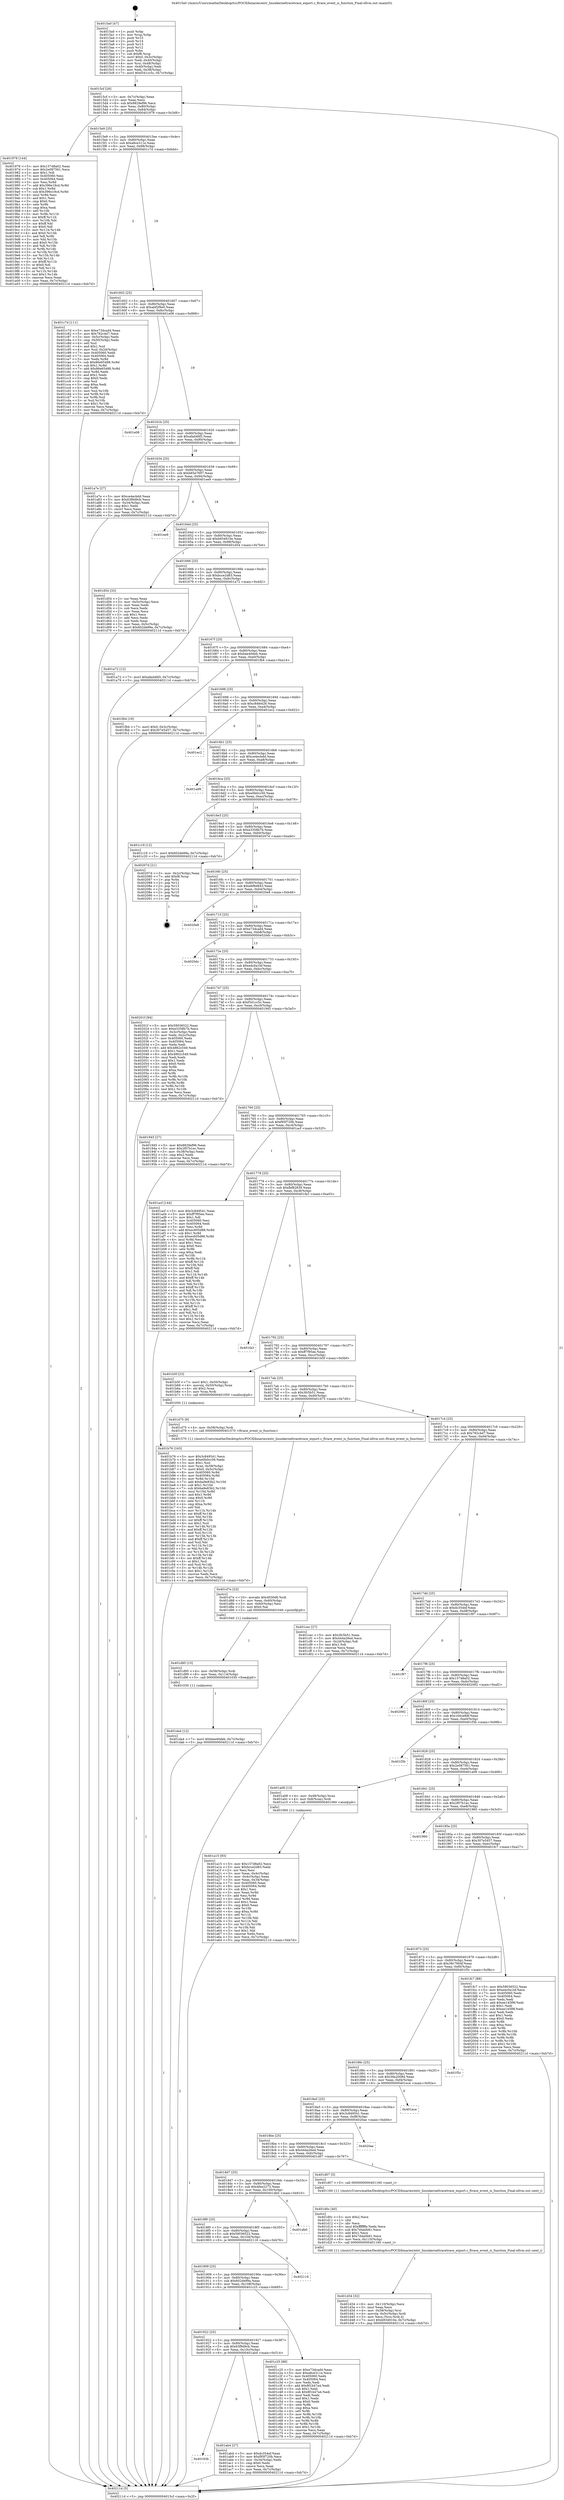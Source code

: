 digraph "0x4015a0" {
  label = "0x4015a0 (/mnt/c/Users/mathe/Desktop/tcc/POCII/binaries/extr_linuxkerneltracetrace_export.c_ftrace_event_is_function_Final-ollvm.out::main(0))"
  labelloc = "t"
  node[shape=record]

  Entry [label="",width=0.3,height=0.3,shape=circle,fillcolor=black,style=filled]
  "0x4015cf" [label="{
     0x4015cf [26]\l
     | [instrs]\l
     &nbsp;&nbsp;0x4015cf \<+3\>: mov -0x7c(%rbp),%eax\l
     &nbsp;&nbsp;0x4015d2 \<+2\>: mov %eax,%ecx\l
     &nbsp;&nbsp;0x4015d4 \<+6\>: sub $0x8829ef96,%ecx\l
     &nbsp;&nbsp;0x4015da \<+3\>: mov %eax,-0x80(%rbp)\l
     &nbsp;&nbsp;0x4015dd \<+6\>: mov %ecx,-0x84(%rbp)\l
     &nbsp;&nbsp;0x4015e3 \<+6\>: je 0000000000401978 \<main+0x3d8\>\l
  }"]
  "0x401978" [label="{
     0x401978 [144]\l
     | [instrs]\l
     &nbsp;&nbsp;0x401978 \<+5\>: mov $0x157d8a02,%eax\l
     &nbsp;&nbsp;0x40197d \<+5\>: mov $0x2e087561,%ecx\l
     &nbsp;&nbsp;0x401982 \<+2\>: mov $0x1,%dl\l
     &nbsp;&nbsp;0x401984 \<+7\>: mov 0x405060,%esi\l
     &nbsp;&nbsp;0x40198b \<+7\>: mov 0x405064,%edi\l
     &nbsp;&nbsp;0x401992 \<+3\>: mov %esi,%r8d\l
     &nbsp;&nbsp;0x401995 \<+7\>: add $0x396e19cd,%r8d\l
     &nbsp;&nbsp;0x40199c \<+4\>: sub $0x1,%r8d\l
     &nbsp;&nbsp;0x4019a0 \<+7\>: sub $0x396e19cd,%r8d\l
     &nbsp;&nbsp;0x4019a7 \<+4\>: imul %r8d,%esi\l
     &nbsp;&nbsp;0x4019ab \<+3\>: and $0x1,%esi\l
     &nbsp;&nbsp;0x4019ae \<+3\>: cmp $0x0,%esi\l
     &nbsp;&nbsp;0x4019b1 \<+4\>: sete %r9b\l
     &nbsp;&nbsp;0x4019b5 \<+3\>: cmp $0xa,%edi\l
     &nbsp;&nbsp;0x4019b8 \<+4\>: setl %r10b\l
     &nbsp;&nbsp;0x4019bc \<+3\>: mov %r9b,%r11b\l
     &nbsp;&nbsp;0x4019bf \<+4\>: xor $0xff,%r11b\l
     &nbsp;&nbsp;0x4019c3 \<+3\>: mov %r10b,%bl\l
     &nbsp;&nbsp;0x4019c6 \<+3\>: xor $0xff,%bl\l
     &nbsp;&nbsp;0x4019c9 \<+3\>: xor $0x0,%dl\l
     &nbsp;&nbsp;0x4019cc \<+3\>: mov %r11b,%r14b\l
     &nbsp;&nbsp;0x4019cf \<+4\>: and $0x0,%r14b\l
     &nbsp;&nbsp;0x4019d3 \<+3\>: and %dl,%r9b\l
     &nbsp;&nbsp;0x4019d6 \<+3\>: mov %bl,%r15b\l
     &nbsp;&nbsp;0x4019d9 \<+4\>: and $0x0,%r15b\l
     &nbsp;&nbsp;0x4019dd \<+3\>: and %dl,%r10b\l
     &nbsp;&nbsp;0x4019e0 \<+3\>: or %r9b,%r14b\l
     &nbsp;&nbsp;0x4019e3 \<+3\>: or %r10b,%r15b\l
     &nbsp;&nbsp;0x4019e6 \<+3\>: xor %r15b,%r14b\l
     &nbsp;&nbsp;0x4019e9 \<+3\>: or %bl,%r11b\l
     &nbsp;&nbsp;0x4019ec \<+4\>: xor $0xff,%r11b\l
     &nbsp;&nbsp;0x4019f0 \<+3\>: or $0x0,%dl\l
     &nbsp;&nbsp;0x4019f3 \<+3\>: and %dl,%r11b\l
     &nbsp;&nbsp;0x4019f6 \<+3\>: or %r11b,%r14b\l
     &nbsp;&nbsp;0x4019f9 \<+4\>: test $0x1,%r14b\l
     &nbsp;&nbsp;0x4019fd \<+3\>: cmovne %ecx,%eax\l
     &nbsp;&nbsp;0x401a00 \<+3\>: mov %eax,-0x7c(%rbp)\l
     &nbsp;&nbsp;0x401a03 \<+5\>: jmp 000000000040211d \<main+0xb7d\>\l
  }"]
  "0x4015e9" [label="{
     0x4015e9 [25]\l
     | [instrs]\l
     &nbsp;&nbsp;0x4015e9 \<+5\>: jmp 00000000004015ee \<main+0x4e\>\l
     &nbsp;&nbsp;0x4015ee \<+3\>: mov -0x80(%rbp),%eax\l
     &nbsp;&nbsp;0x4015f1 \<+5\>: sub $0xa8ce311e,%eax\l
     &nbsp;&nbsp;0x4015f6 \<+6\>: mov %eax,-0x88(%rbp)\l
     &nbsp;&nbsp;0x4015fc \<+6\>: je 0000000000401c7d \<main+0x6dd\>\l
  }"]
  Exit [label="",width=0.3,height=0.3,shape=circle,fillcolor=black,style=filled,peripheries=2]
  "0x401c7d" [label="{
     0x401c7d [111]\l
     | [instrs]\l
     &nbsp;&nbsp;0x401c7d \<+5\>: mov $0xe73dcad4,%eax\l
     &nbsp;&nbsp;0x401c82 \<+5\>: mov $0x782c4d7,%ecx\l
     &nbsp;&nbsp;0x401c87 \<+3\>: mov -0x5c(%rbp),%edx\l
     &nbsp;&nbsp;0x401c8a \<+3\>: cmp -0x50(%rbp),%edx\l
     &nbsp;&nbsp;0x401c8d \<+4\>: setl %sil\l
     &nbsp;&nbsp;0x401c91 \<+4\>: and $0x1,%sil\l
     &nbsp;&nbsp;0x401c95 \<+4\>: mov %sil,-0x2d(%rbp)\l
     &nbsp;&nbsp;0x401c99 \<+7\>: mov 0x405060,%edx\l
     &nbsp;&nbsp;0x401ca0 \<+7\>: mov 0x405064,%edi\l
     &nbsp;&nbsp;0x401ca7 \<+3\>: mov %edx,%r8d\l
     &nbsp;&nbsp;0x401caa \<+7\>: sub $0x86e65488,%r8d\l
     &nbsp;&nbsp;0x401cb1 \<+4\>: sub $0x1,%r8d\l
     &nbsp;&nbsp;0x401cb5 \<+7\>: add $0x86e65488,%r8d\l
     &nbsp;&nbsp;0x401cbc \<+4\>: imul %r8d,%edx\l
     &nbsp;&nbsp;0x401cc0 \<+3\>: and $0x1,%edx\l
     &nbsp;&nbsp;0x401cc3 \<+3\>: cmp $0x0,%edx\l
     &nbsp;&nbsp;0x401cc6 \<+4\>: sete %sil\l
     &nbsp;&nbsp;0x401cca \<+3\>: cmp $0xa,%edi\l
     &nbsp;&nbsp;0x401ccd \<+4\>: setl %r9b\l
     &nbsp;&nbsp;0x401cd1 \<+3\>: mov %sil,%r10b\l
     &nbsp;&nbsp;0x401cd4 \<+3\>: and %r9b,%r10b\l
     &nbsp;&nbsp;0x401cd7 \<+3\>: xor %r9b,%sil\l
     &nbsp;&nbsp;0x401cda \<+3\>: or %sil,%r10b\l
     &nbsp;&nbsp;0x401cdd \<+4\>: test $0x1,%r10b\l
     &nbsp;&nbsp;0x401ce1 \<+3\>: cmovne %ecx,%eax\l
     &nbsp;&nbsp;0x401ce4 \<+3\>: mov %eax,-0x7c(%rbp)\l
     &nbsp;&nbsp;0x401ce7 \<+5\>: jmp 000000000040211d \<main+0xb7d\>\l
  }"]
  "0x401602" [label="{
     0x401602 [25]\l
     | [instrs]\l
     &nbsp;&nbsp;0x401602 \<+5\>: jmp 0000000000401607 \<main+0x67\>\l
     &nbsp;&nbsp;0x401607 \<+3\>: mov -0x80(%rbp),%eax\l
     &nbsp;&nbsp;0x40160a \<+5\>: sub $0xabf2f9e0,%eax\l
     &nbsp;&nbsp;0x40160f \<+6\>: mov %eax,-0x8c(%rbp)\l
     &nbsp;&nbsp;0x401615 \<+6\>: je 0000000000401e08 \<main+0x868\>\l
  }"]
  "0x401da4" [label="{
     0x401da4 [12]\l
     | [instrs]\l
     &nbsp;&nbsp;0x401da4 \<+7\>: movl $0xbee40deb,-0x7c(%rbp)\l
     &nbsp;&nbsp;0x401dab \<+5\>: jmp 000000000040211d \<main+0xb7d\>\l
  }"]
  "0x401e08" [label="{
     0x401e08\l
  }", style=dashed]
  "0x40161b" [label="{
     0x40161b [25]\l
     | [instrs]\l
     &nbsp;&nbsp;0x40161b \<+5\>: jmp 0000000000401620 \<main+0x80\>\l
     &nbsp;&nbsp;0x401620 \<+3\>: mov -0x80(%rbp),%eax\l
     &nbsp;&nbsp;0x401623 \<+5\>: sub $0xafad4fd5,%eax\l
     &nbsp;&nbsp;0x401628 \<+6\>: mov %eax,-0x90(%rbp)\l
     &nbsp;&nbsp;0x40162e \<+6\>: je 0000000000401a7e \<main+0x4de\>\l
  }"]
  "0x401d95" [label="{
     0x401d95 [15]\l
     | [instrs]\l
     &nbsp;&nbsp;0x401d95 \<+4\>: mov -0x58(%rbp),%rdi\l
     &nbsp;&nbsp;0x401d99 \<+6\>: mov %eax,-0x114(%rbp)\l
     &nbsp;&nbsp;0x401d9f \<+5\>: call 0000000000401030 \<free@plt\>\l
     | [calls]\l
     &nbsp;&nbsp;0x401030 \{1\} (unknown)\l
  }"]
  "0x401a7e" [label="{
     0x401a7e [27]\l
     | [instrs]\l
     &nbsp;&nbsp;0x401a7e \<+5\>: mov $0xce4ecbdd,%eax\l
     &nbsp;&nbsp;0x401a83 \<+5\>: mov $0x63f9d9cb,%ecx\l
     &nbsp;&nbsp;0x401a88 \<+3\>: mov -0x34(%rbp),%edx\l
     &nbsp;&nbsp;0x401a8b \<+3\>: cmp $0x1,%edx\l
     &nbsp;&nbsp;0x401a8e \<+3\>: cmovl %ecx,%eax\l
     &nbsp;&nbsp;0x401a91 \<+3\>: mov %eax,-0x7c(%rbp)\l
     &nbsp;&nbsp;0x401a94 \<+5\>: jmp 000000000040211d \<main+0xb7d\>\l
  }"]
  "0x401634" [label="{
     0x401634 [25]\l
     | [instrs]\l
     &nbsp;&nbsp;0x401634 \<+5\>: jmp 0000000000401639 \<main+0x99\>\l
     &nbsp;&nbsp;0x401639 \<+3\>: mov -0x80(%rbp),%eax\l
     &nbsp;&nbsp;0x40163c \<+5\>: sub $0xb65e7697,%eax\l
     &nbsp;&nbsp;0x401641 \<+6\>: mov %eax,-0x94(%rbp)\l
     &nbsp;&nbsp;0x401647 \<+6\>: je 0000000000401ee9 \<main+0x949\>\l
  }"]
  "0x401d7e" [label="{
     0x401d7e [23]\l
     | [instrs]\l
     &nbsp;&nbsp;0x401d7e \<+10\>: movabs $0x4030d6,%rdi\l
     &nbsp;&nbsp;0x401d88 \<+3\>: mov %eax,-0x60(%rbp)\l
     &nbsp;&nbsp;0x401d8b \<+3\>: mov -0x60(%rbp),%esi\l
     &nbsp;&nbsp;0x401d8e \<+2\>: mov $0x0,%al\l
     &nbsp;&nbsp;0x401d90 \<+5\>: call 0000000000401040 \<printf@plt\>\l
     | [calls]\l
     &nbsp;&nbsp;0x401040 \{1\} (unknown)\l
  }"]
  "0x401ee9" [label="{
     0x401ee9\l
  }", style=dashed]
  "0x40164d" [label="{
     0x40164d [25]\l
     | [instrs]\l
     &nbsp;&nbsp;0x40164d \<+5\>: jmp 0000000000401652 \<main+0xb2\>\l
     &nbsp;&nbsp;0x401652 \<+3\>: mov -0x80(%rbp),%eax\l
     &nbsp;&nbsp;0x401655 \<+5\>: sub $0xb934910e,%eax\l
     &nbsp;&nbsp;0x40165a \<+6\>: mov %eax,-0x98(%rbp)\l
     &nbsp;&nbsp;0x401660 \<+6\>: je 0000000000401d54 \<main+0x7b4\>\l
  }"]
  "0x401d34" [label="{
     0x401d34 [32]\l
     | [instrs]\l
     &nbsp;&nbsp;0x401d34 \<+6\>: mov -0x110(%rbp),%ecx\l
     &nbsp;&nbsp;0x401d3a \<+3\>: imul %eax,%ecx\l
     &nbsp;&nbsp;0x401d3d \<+4\>: mov -0x58(%rbp),%rsi\l
     &nbsp;&nbsp;0x401d41 \<+4\>: movslq -0x5c(%rbp),%rdi\l
     &nbsp;&nbsp;0x401d45 \<+3\>: mov %ecx,(%rsi,%rdi,4)\l
     &nbsp;&nbsp;0x401d48 \<+7\>: movl $0xb934910e,-0x7c(%rbp)\l
     &nbsp;&nbsp;0x401d4f \<+5\>: jmp 000000000040211d \<main+0xb7d\>\l
  }"]
  "0x401d54" [label="{
     0x401d54 [33]\l
     | [instrs]\l
     &nbsp;&nbsp;0x401d54 \<+2\>: xor %eax,%eax\l
     &nbsp;&nbsp;0x401d56 \<+3\>: mov -0x5c(%rbp),%ecx\l
     &nbsp;&nbsp;0x401d59 \<+2\>: mov %eax,%edx\l
     &nbsp;&nbsp;0x401d5b \<+2\>: sub %ecx,%edx\l
     &nbsp;&nbsp;0x401d5d \<+2\>: mov %eax,%ecx\l
     &nbsp;&nbsp;0x401d5f \<+3\>: sub $0x1,%ecx\l
     &nbsp;&nbsp;0x401d62 \<+2\>: add %ecx,%edx\l
     &nbsp;&nbsp;0x401d64 \<+2\>: sub %edx,%eax\l
     &nbsp;&nbsp;0x401d66 \<+3\>: mov %eax,-0x5c(%rbp)\l
     &nbsp;&nbsp;0x401d69 \<+7\>: movl $0x602de99a,-0x7c(%rbp)\l
     &nbsp;&nbsp;0x401d70 \<+5\>: jmp 000000000040211d \<main+0xb7d\>\l
  }"]
  "0x401666" [label="{
     0x401666 [25]\l
     | [instrs]\l
     &nbsp;&nbsp;0x401666 \<+5\>: jmp 000000000040166b \<main+0xcb\>\l
     &nbsp;&nbsp;0x40166b \<+3\>: mov -0x80(%rbp),%eax\l
     &nbsp;&nbsp;0x40166e \<+5\>: sub $0xbcce2d83,%eax\l
     &nbsp;&nbsp;0x401673 \<+6\>: mov %eax,-0x9c(%rbp)\l
     &nbsp;&nbsp;0x401679 \<+6\>: je 0000000000401a72 \<main+0x4d2\>\l
  }"]
  "0x401d0c" [label="{
     0x401d0c [40]\l
     | [instrs]\l
     &nbsp;&nbsp;0x401d0c \<+5\>: mov $0x2,%ecx\l
     &nbsp;&nbsp;0x401d11 \<+1\>: cltd\l
     &nbsp;&nbsp;0x401d12 \<+2\>: idiv %ecx\l
     &nbsp;&nbsp;0x401d14 \<+6\>: imul $0xfffffffe,%edx,%ecx\l
     &nbsp;&nbsp;0x401d1a \<+6\>: sub $0x7d4a0b81,%ecx\l
     &nbsp;&nbsp;0x401d20 \<+3\>: add $0x1,%ecx\l
     &nbsp;&nbsp;0x401d23 \<+6\>: add $0x7d4a0b81,%ecx\l
     &nbsp;&nbsp;0x401d29 \<+6\>: mov %ecx,-0x110(%rbp)\l
     &nbsp;&nbsp;0x401d2f \<+5\>: call 0000000000401160 \<next_i\>\l
     | [calls]\l
     &nbsp;&nbsp;0x401160 \{1\} (/mnt/c/Users/mathe/Desktop/tcc/POCII/binaries/extr_linuxkerneltracetrace_export.c_ftrace_event_is_function_Final-ollvm.out::next_i)\l
  }"]
  "0x401a72" [label="{
     0x401a72 [12]\l
     | [instrs]\l
     &nbsp;&nbsp;0x401a72 \<+7\>: movl $0xafad4fd5,-0x7c(%rbp)\l
     &nbsp;&nbsp;0x401a79 \<+5\>: jmp 000000000040211d \<main+0xb7d\>\l
  }"]
  "0x40167f" [label="{
     0x40167f [25]\l
     | [instrs]\l
     &nbsp;&nbsp;0x40167f \<+5\>: jmp 0000000000401684 \<main+0xe4\>\l
     &nbsp;&nbsp;0x401684 \<+3\>: mov -0x80(%rbp),%eax\l
     &nbsp;&nbsp;0x401687 \<+5\>: sub $0xbee40deb,%eax\l
     &nbsp;&nbsp;0x40168c \<+6\>: mov %eax,-0xa0(%rbp)\l
     &nbsp;&nbsp;0x401692 \<+6\>: je 0000000000401fb4 \<main+0xa14\>\l
  }"]
  "0x401b76" [label="{
     0x401b76 [163]\l
     | [instrs]\l
     &nbsp;&nbsp;0x401b76 \<+5\>: mov $0x3c849541,%ecx\l
     &nbsp;&nbsp;0x401b7b \<+5\>: mov $0xe0b0cc56,%edx\l
     &nbsp;&nbsp;0x401b80 \<+3\>: mov $0x1,%sil\l
     &nbsp;&nbsp;0x401b83 \<+4\>: mov %rax,-0x58(%rbp)\l
     &nbsp;&nbsp;0x401b87 \<+7\>: movl $0x0,-0x5c(%rbp)\l
     &nbsp;&nbsp;0x401b8e \<+8\>: mov 0x405060,%r8d\l
     &nbsp;&nbsp;0x401b96 \<+8\>: mov 0x405064,%r9d\l
     &nbsp;&nbsp;0x401b9e \<+3\>: mov %r8d,%r10d\l
     &nbsp;&nbsp;0x401ba1 \<+7\>: add $0xba9e83b2,%r10d\l
     &nbsp;&nbsp;0x401ba8 \<+4\>: sub $0x1,%r10d\l
     &nbsp;&nbsp;0x401bac \<+7\>: sub $0xba9e83b2,%r10d\l
     &nbsp;&nbsp;0x401bb3 \<+4\>: imul %r10d,%r8d\l
     &nbsp;&nbsp;0x401bb7 \<+4\>: and $0x1,%r8d\l
     &nbsp;&nbsp;0x401bbb \<+4\>: cmp $0x0,%r8d\l
     &nbsp;&nbsp;0x401bbf \<+4\>: sete %r11b\l
     &nbsp;&nbsp;0x401bc3 \<+4\>: cmp $0xa,%r9d\l
     &nbsp;&nbsp;0x401bc7 \<+3\>: setl %bl\l
     &nbsp;&nbsp;0x401bca \<+3\>: mov %r11b,%r14b\l
     &nbsp;&nbsp;0x401bcd \<+4\>: xor $0xff,%r14b\l
     &nbsp;&nbsp;0x401bd1 \<+3\>: mov %bl,%r15b\l
     &nbsp;&nbsp;0x401bd4 \<+4\>: xor $0xff,%r15b\l
     &nbsp;&nbsp;0x401bd8 \<+4\>: xor $0x1,%sil\l
     &nbsp;&nbsp;0x401bdc \<+3\>: mov %r14b,%r12b\l
     &nbsp;&nbsp;0x401bdf \<+4\>: and $0xff,%r12b\l
     &nbsp;&nbsp;0x401be3 \<+3\>: and %sil,%r11b\l
     &nbsp;&nbsp;0x401be6 \<+3\>: mov %r15b,%r13b\l
     &nbsp;&nbsp;0x401be9 \<+4\>: and $0xff,%r13b\l
     &nbsp;&nbsp;0x401bed \<+3\>: and %sil,%bl\l
     &nbsp;&nbsp;0x401bf0 \<+3\>: or %r11b,%r12b\l
     &nbsp;&nbsp;0x401bf3 \<+3\>: or %bl,%r13b\l
     &nbsp;&nbsp;0x401bf6 \<+3\>: xor %r13b,%r12b\l
     &nbsp;&nbsp;0x401bf9 \<+3\>: or %r15b,%r14b\l
     &nbsp;&nbsp;0x401bfc \<+4\>: xor $0xff,%r14b\l
     &nbsp;&nbsp;0x401c00 \<+4\>: or $0x1,%sil\l
     &nbsp;&nbsp;0x401c04 \<+3\>: and %sil,%r14b\l
     &nbsp;&nbsp;0x401c07 \<+3\>: or %r14b,%r12b\l
     &nbsp;&nbsp;0x401c0a \<+4\>: test $0x1,%r12b\l
     &nbsp;&nbsp;0x401c0e \<+3\>: cmovne %edx,%ecx\l
     &nbsp;&nbsp;0x401c11 \<+3\>: mov %ecx,-0x7c(%rbp)\l
     &nbsp;&nbsp;0x401c14 \<+5\>: jmp 000000000040211d \<main+0xb7d\>\l
  }"]
  "0x401fb4" [label="{
     0x401fb4 [19]\l
     | [instrs]\l
     &nbsp;&nbsp;0x401fb4 \<+7\>: movl $0x0,-0x3c(%rbp)\l
     &nbsp;&nbsp;0x401fbb \<+7\>: movl $0x307e5457,-0x7c(%rbp)\l
     &nbsp;&nbsp;0x401fc2 \<+5\>: jmp 000000000040211d \<main+0xb7d\>\l
  }"]
  "0x401698" [label="{
     0x401698 [25]\l
     | [instrs]\l
     &nbsp;&nbsp;0x401698 \<+5\>: jmp 000000000040169d \<main+0xfd\>\l
     &nbsp;&nbsp;0x40169d \<+3\>: mov -0x80(%rbp),%eax\l
     &nbsp;&nbsp;0x4016a0 \<+5\>: sub $0xc84fe426,%eax\l
     &nbsp;&nbsp;0x4016a5 \<+6\>: mov %eax,-0xa4(%rbp)\l
     &nbsp;&nbsp;0x4016ab \<+6\>: je 0000000000401ec2 \<main+0x922\>\l
  }"]
  "0x40193b" [label="{
     0x40193b\l
  }", style=dashed]
  "0x401ec2" [label="{
     0x401ec2\l
  }", style=dashed]
  "0x4016b1" [label="{
     0x4016b1 [25]\l
     | [instrs]\l
     &nbsp;&nbsp;0x4016b1 \<+5\>: jmp 00000000004016b6 \<main+0x116\>\l
     &nbsp;&nbsp;0x4016b6 \<+3\>: mov -0x80(%rbp),%eax\l
     &nbsp;&nbsp;0x4016b9 \<+5\>: sub $0xce4ecbdd,%eax\l
     &nbsp;&nbsp;0x4016be \<+6\>: mov %eax,-0xa8(%rbp)\l
     &nbsp;&nbsp;0x4016c4 \<+6\>: je 0000000000401a99 \<main+0x4f9\>\l
  }"]
  "0x401ab4" [label="{
     0x401ab4 [27]\l
     | [instrs]\l
     &nbsp;&nbsp;0x401ab4 \<+5\>: mov $0xdc354ef,%eax\l
     &nbsp;&nbsp;0x401ab9 \<+5\>: mov $0xf95f720b,%ecx\l
     &nbsp;&nbsp;0x401abe \<+3\>: mov -0x34(%rbp),%edx\l
     &nbsp;&nbsp;0x401ac1 \<+3\>: cmp $0x0,%edx\l
     &nbsp;&nbsp;0x401ac4 \<+3\>: cmove %ecx,%eax\l
     &nbsp;&nbsp;0x401ac7 \<+3\>: mov %eax,-0x7c(%rbp)\l
     &nbsp;&nbsp;0x401aca \<+5\>: jmp 000000000040211d \<main+0xb7d\>\l
  }"]
  "0x401a99" [label="{
     0x401a99\l
  }", style=dashed]
  "0x4016ca" [label="{
     0x4016ca [25]\l
     | [instrs]\l
     &nbsp;&nbsp;0x4016ca \<+5\>: jmp 00000000004016cf \<main+0x12f\>\l
     &nbsp;&nbsp;0x4016cf \<+3\>: mov -0x80(%rbp),%eax\l
     &nbsp;&nbsp;0x4016d2 \<+5\>: sub $0xe0b0cc56,%eax\l
     &nbsp;&nbsp;0x4016d7 \<+6\>: mov %eax,-0xac(%rbp)\l
     &nbsp;&nbsp;0x4016dd \<+6\>: je 0000000000401c19 \<main+0x679\>\l
  }"]
  "0x401922" [label="{
     0x401922 [25]\l
     | [instrs]\l
     &nbsp;&nbsp;0x401922 \<+5\>: jmp 0000000000401927 \<main+0x387\>\l
     &nbsp;&nbsp;0x401927 \<+3\>: mov -0x80(%rbp),%eax\l
     &nbsp;&nbsp;0x40192a \<+5\>: sub $0x63f9d9cb,%eax\l
     &nbsp;&nbsp;0x40192f \<+6\>: mov %eax,-0x10c(%rbp)\l
     &nbsp;&nbsp;0x401935 \<+6\>: je 0000000000401ab4 \<main+0x514\>\l
  }"]
  "0x401c19" [label="{
     0x401c19 [12]\l
     | [instrs]\l
     &nbsp;&nbsp;0x401c19 \<+7\>: movl $0x602de99a,-0x7c(%rbp)\l
     &nbsp;&nbsp;0x401c20 \<+5\>: jmp 000000000040211d \<main+0xb7d\>\l
  }"]
  "0x4016e3" [label="{
     0x4016e3 [25]\l
     | [instrs]\l
     &nbsp;&nbsp;0x4016e3 \<+5\>: jmp 00000000004016e8 \<main+0x148\>\l
     &nbsp;&nbsp;0x4016e8 \<+3\>: mov -0x80(%rbp),%eax\l
     &nbsp;&nbsp;0x4016eb \<+5\>: sub $0xe3358b7b,%eax\l
     &nbsp;&nbsp;0x4016f0 \<+6\>: mov %eax,-0xb0(%rbp)\l
     &nbsp;&nbsp;0x4016f6 \<+6\>: je 000000000040207d \<main+0xadd\>\l
  }"]
  "0x401c25" [label="{
     0x401c25 [88]\l
     | [instrs]\l
     &nbsp;&nbsp;0x401c25 \<+5\>: mov $0xe73dcad4,%eax\l
     &nbsp;&nbsp;0x401c2a \<+5\>: mov $0xa8ce311e,%ecx\l
     &nbsp;&nbsp;0x401c2f \<+7\>: mov 0x405060,%edx\l
     &nbsp;&nbsp;0x401c36 \<+7\>: mov 0x405064,%esi\l
     &nbsp;&nbsp;0x401c3d \<+2\>: mov %edx,%edi\l
     &nbsp;&nbsp;0x401c3f \<+6\>: add $0x8f1b47a4,%edi\l
     &nbsp;&nbsp;0x401c45 \<+3\>: sub $0x1,%edi\l
     &nbsp;&nbsp;0x401c48 \<+6\>: sub $0x8f1b47a4,%edi\l
     &nbsp;&nbsp;0x401c4e \<+3\>: imul %edi,%edx\l
     &nbsp;&nbsp;0x401c51 \<+3\>: and $0x1,%edx\l
     &nbsp;&nbsp;0x401c54 \<+3\>: cmp $0x0,%edx\l
     &nbsp;&nbsp;0x401c57 \<+4\>: sete %r8b\l
     &nbsp;&nbsp;0x401c5b \<+3\>: cmp $0xa,%esi\l
     &nbsp;&nbsp;0x401c5e \<+4\>: setl %r9b\l
     &nbsp;&nbsp;0x401c62 \<+3\>: mov %r8b,%r10b\l
     &nbsp;&nbsp;0x401c65 \<+3\>: and %r9b,%r10b\l
     &nbsp;&nbsp;0x401c68 \<+3\>: xor %r9b,%r8b\l
     &nbsp;&nbsp;0x401c6b \<+3\>: or %r8b,%r10b\l
     &nbsp;&nbsp;0x401c6e \<+4\>: test $0x1,%r10b\l
     &nbsp;&nbsp;0x401c72 \<+3\>: cmovne %ecx,%eax\l
     &nbsp;&nbsp;0x401c75 \<+3\>: mov %eax,-0x7c(%rbp)\l
     &nbsp;&nbsp;0x401c78 \<+5\>: jmp 000000000040211d \<main+0xb7d\>\l
  }"]
  "0x40207d" [label="{
     0x40207d [21]\l
     | [instrs]\l
     &nbsp;&nbsp;0x40207d \<+3\>: mov -0x2c(%rbp),%eax\l
     &nbsp;&nbsp;0x402080 \<+7\>: add $0xf8,%rsp\l
     &nbsp;&nbsp;0x402087 \<+1\>: pop %rbx\l
     &nbsp;&nbsp;0x402088 \<+2\>: pop %r12\l
     &nbsp;&nbsp;0x40208a \<+2\>: pop %r13\l
     &nbsp;&nbsp;0x40208c \<+2\>: pop %r14\l
     &nbsp;&nbsp;0x40208e \<+2\>: pop %r15\l
     &nbsp;&nbsp;0x402090 \<+1\>: pop %rbp\l
     &nbsp;&nbsp;0x402091 \<+1\>: ret\l
  }"]
  "0x4016fc" [label="{
     0x4016fc [25]\l
     | [instrs]\l
     &nbsp;&nbsp;0x4016fc \<+5\>: jmp 0000000000401701 \<main+0x161\>\l
     &nbsp;&nbsp;0x401701 \<+3\>: mov -0x80(%rbp),%eax\l
     &nbsp;&nbsp;0x401704 \<+5\>: sub $0xe6f6d843,%eax\l
     &nbsp;&nbsp;0x401709 \<+6\>: mov %eax,-0xb4(%rbp)\l
     &nbsp;&nbsp;0x40170f \<+6\>: je 00000000004020e8 \<main+0xb48\>\l
  }"]
  "0x401909" [label="{
     0x401909 [25]\l
     | [instrs]\l
     &nbsp;&nbsp;0x401909 \<+5\>: jmp 000000000040190e \<main+0x36e\>\l
     &nbsp;&nbsp;0x40190e \<+3\>: mov -0x80(%rbp),%eax\l
     &nbsp;&nbsp;0x401911 \<+5\>: sub $0x602de99a,%eax\l
     &nbsp;&nbsp;0x401916 \<+6\>: mov %eax,-0x108(%rbp)\l
     &nbsp;&nbsp;0x40191c \<+6\>: je 0000000000401c25 \<main+0x685\>\l
  }"]
  "0x4020e8" [label="{
     0x4020e8\l
  }", style=dashed]
  "0x401715" [label="{
     0x401715 [25]\l
     | [instrs]\l
     &nbsp;&nbsp;0x401715 \<+5\>: jmp 000000000040171a \<main+0x17a\>\l
     &nbsp;&nbsp;0x40171a \<+3\>: mov -0x80(%rbp),%eax\l
     &nbsp;&nbsp;0x40171d \<+5\>: sub $0xe73dcad4,%eax\l
     &nbsp;&nbsp;0x401722 \<+6\>: mov %eax,-0xb8(%rbp)\l
     &nbsp;&nbsp;0x401728 \<+6\>: je 00000000004020dc \<main+0xb3c\>\l
  }"]
  "0x402116" [label="{
     0x402116\l
  }", style=dashed]
  "0x4020dc" [label="{
     0x4020dc\l
  }", style=dashed]
  "0x40172e" [label="{
     0x40172e [25]\l
     | [instrs]\l
     &nbsp;&nbsp;0x40172e \<+5\>: jmp 0000000000401733 \<main+0x193\>\l
     &nbsp;&nbsp;0x401733 \<+3\>: mov -0x80(%rbp),%eax\l
     &nbsp;&nbsp;0x401736 \<+5\>: sub $0xedc0a1bf,%eax\l
     &nbsp;&nbsp;0x40173b \<+6\>: mov %eax,-0xbc(%rbp)\l
     &nbsp;&nbsp;0x401741 \<+6\>: je 000000000040201f \<main+0xa7f\>\l
  }"]
  "0x4018f0" [label="{
     0x4018f0 [25]\l
     | [instrs]\l
     &nbsp;&nbsp;0x4018f0 \<+5\>: jmp 00000000004018f5 \<main+0x355\>\l
     &nbsp;&nbsp;0x4018f5 \<+3\>: mov -0x80(%rbp),%eax\l
     &nbsp;&nbsp;0x4018f8 \<+5\>: sub $0x59036522,%eax\l
     &nbsp;&nbsp;0x4018fd \<+6\>: mov %eax,-0x104(%rbp)\l
     &nbsp;&nbsp;0x401903 \<+6\>: je 0000000000402116 \<main+0xb76\>\l
  }"]
  "0x40201f" [label="{
     0x40201f [94]\l
     | [instrs]\l
     &nbsp;&nbsp;0x40201f \<+5\>: mov $0x59036522,%eax\l
     &nbsp;&nbsp;0x402024 \<+5\>: mov $0xe3358b7b,%ecx\l
     &nbsp;&nbsp;0x402029 \<+3\>: mov -0x3c(%rbp),%edx\l
     &nbsp;&nbsp;0x40202c \<+3\>: mov %edx,-0x2c(%rbp)\l
     &nbsp;&nbsp;0x40202f \<+7\>: mov 0x405060,%edx\l
     &nbsp;&nbsp;0x402036 \<+7\>: mov 0x405064,%esi\l
     &nbsp;&nbsp;0x40203d \<+2\>: mov %edx,%edi\l
     &nbsp;&nbsp;0x40203f \<+6\>: add $0x4862c549,%edi\l
     &nbsp;&nbsp;0x402045 \<+3\>: sub $0x1,%edi\l
     &nbsp;&nbsp;0x402048 \<+6\>: sub $0x4862c549,%edi\l
     &nbsp;&nbsp;0x40204e \<+3\>: imul %edi,%edx\l
     &nbsp;&nbsp;0x402051 \<+3\>: and $0x1,%edx\l
     &nbsp;&nbsp;0x402054 \<+3\>: cmp $0x0,%edx\l
     &nbsp;&nbsp;0x402057 \<+4\>: sete %r8b\l
     &nbsp;&nbsp;0x40205b \<+3\>: cmp $0xa,%esi\l
     &nbsp;&nbsp;0x40205e \<+4\>: setl %r9b\l
     &nbsp;&nbsp;0x402062 \<+3\>: mov %r8b,%r10b\l
     &nbsp;&nbsp;0x402065 \<+3\>: and %r9b,%r10b\l
     &nbsp;&nbsp;0x402068 \<+3\>: xor %r9b,%r8b\l
     &nbsp;&nbsp;0x40206b \<+3\>: or %r8b,%r10b\l
     &nbsp;&nbsp;0x40206e \<+4\>: test $0x1,%r10b\l
     &nbsp;&nbsp;0x402072 \<+3\>: cmovne %ecx,%eax\l
     &nbsp;&nbsp;0x402075 \<+3\>: mov %eax,-0x7c(%rbp)\l
     &nbsp;&nbsp;0x402078 \<+5\>: jmp 000000000040211d \<main+0xb7d\>\l
  }"]
  "0x401747" [label="{
     0x401747 [25]\l
     | [instrs]\l
     &nbsp;&nbsp;0x401747 \<+5\>: jmp 000000000040174c \<main+0x1ac\>\l
     &nbsp;&nbsp;0x40174c \<+3\>: mov -0x80(%rbp),%eax\l
     &nbsp;&nbsp;0x40174f \<+5\>: sub $0xf341cc5c,%eax\l
     &nbsp;&nbsp;0x401754 \<+6\>: mov %eax,-0xc0(%rbp)\l
     &nbsp;&nbsp;0x40175a \<+6\>: je 0000000000401945 \<main+0x3a5\>\l
  }"]
  "0x401db0" [label="{
     0x401db0\l
  }", style=dashed]
  "0x401945" [label="{
     0x401945 [27]\l
     | [instrs]\l
     &nbsp;&nbsp;0x401945 \<+5\>: mov $0x8829ef96,%eax\l
     &nbsp;&nbsp;0x40194a \<+5\>: mov $0x2f07b1ec,%ecx\l
     &nbsp;&nbsp;0x40194f \<+3\>: mov -0x38(%rbp),%edx\l
     &nbsp;&nbsp;0x401952 \<+3\>: cmp $0x2,%edx\l
     &nbsp;&nbsp;0x401955 \<+3\>: cmovne %ecx,%eax\l
     &nbsp;&nbsp;0x401958 \<+3\>: mov %eax,-0x7c(%rbp)\l
     &nbsp;&nbsp;0x40195b \<+5\>: jmp 000000000040211d \<main+0xb7d\>\l
  }"]
  "0x401760" [label="{
     0x401760 [25]\l
     | [instrs]\l
     &nbsp;&nbsp;0x401760 \<+5\>: jmp 0000000000401765 \<main+0x1c5\>\l
     &nbsp;&nbsp;0x401765 \<+3\>: mov -0x80(%rbp),%eax\l
     &nbsp;&nbsp;0x401768 \<+5\>: sub $0xf95f720b,%eax\l
     &nbsp;&nbsp;0x40176d \<+6\>: mov %eax,-0xc4(%rbp)\l
     &nbsp;&nbsp;0x401773 \<+6\>: je 0000000000401acf \<main+0x52f\>\l
  }"]
  "0x40211d" [label="{
     0x40211d [5]\l
     | [instrs]\l
     &nbsp;&nbsp;0x40211d \<+5\>: jmp 00000000004015cf \<main+0x2f\>\l
  }"]
  "0x4015a0" [label="{
     0x4015a0 [47]\l
     | [instrs]\l
     &nbsp;&nbsp;0x4015a0 \<+1\>: push %rbp\l
     &nbsp;&nbsp;0x4015a1 \<+3\>: mov %rsp,%rbp\l
     &nbsp;&nbsp;0x4015a4 \<+2\>: push %r15\l
     &nbsp;&nbsp;0x4015a6 \<+2\>: push %r14\l
     &nbsp;&nbsp;0x4015a8 \<+2\>: push %r13\l
     &nbsp;&nbsp;0x4015aa \<+2\>: push %r12\l
     &nbsp;&nbsp;0x4015ac \<+1\>: push %rbx\l
     &nbsp;&nbsp;0x4015ad \<+7\>: sub $0xf8,%rsp\l
     &nbsp;&nbsp;0x4015b4 \<+7\>: movl $0x0,-0x3c(%rbp)\l
     &nbsp;&nbsp;0x4015bb \<+3\>: mov %edi,-0x40(%rbp)\l
     &nbsp;&nbsp;0x4015be \<+4\>: mov %rsi,-0x48(%rbp)\l
     &nbsp;&nbsp;0x4015c2 \<+3\>: mov -0x40(%rbp),%edi\l
     &nbsp;&nbsp;0x4015c5 \<+3\>: mov %edi,-0x38(%rbp)\l
     &nbsp;&nbsp;0x4015c8 \<+7\>: movl $0xf341cc5c,-0x7c(%rbp)\l
  }"]
  "0x4018d7" [label="{
     0x4018d7 [25]\l
     | [instrs]\l
     &nbsp;&nbsp;0x4018d7 \<+5\>: jmp 00000000004018dc \<main+0x33c\>\l
     &nbsp;&nbsp;0x4018dc \<+3\>: mov -0x80(%rbp),%eax\l
     &nbsp;&nbsp;0x4018df \<+5\>: sub $0x4fee2273,%eax\l
     &nbsp;&nbsp;0x4018e4 \<+6\>: mov %eax,-0x100(%rbp)\l
     &nbsp;&nbsp;0x4018ea \<+6\>: je 0000000000401db0 \<main+0x810\>\l
  }"]
  "0x401acf" [label="{
     0x401acf [144]\l
     | [instrs]\l
     &nbsp;&nbsp;0x401acf \<+5\>: mov $0x3c849541,%eax\l
     &nbsp;&nbsp;0x401ad4 \<+5\>: mov $0xff7f95ee,%ecx\l
     &nbsp;&nbsp;0x401ad9 \<+2\>: mov $0x1,%dl\l
     &nbsp;&nbsp;0x401adb \<+7\>: mov 0x405060,%esi\l
     &nbsp;&nbsp;0x401ae2 \<+7\>: mov 0x405064,%edi\l
     &nbsp;&nbsp;0x401ae9 \<+3\>: mov %esi,%r8d\l
     &nbsp;&nbsp;0x401aec \<+7\>: add $0xec605d88,%r8d\l
     &nbsp;&nbsp;0x401af3 \<+4\>: sub $0x1,%r8d\l
     &nbsp;&nbsp;0x401af7 \<+7\>: sub $0xec605d88,%r8d\l
     &nbsp;&nbsp;0x401afe \<+4\>: imul %r8d,%esi\l
     &nbsp;&nbsp;0x401b02 \<+3\>: and $0x1,%esi\l
     &nbsp;&nbsp;0x401b05 \<+3\>: cmp $0x0,%esi\l
     &nbsp;&nbsp;0x401b08 \<+4\>: sete %r9b\l
     &nbsp;&nbsp;0x401b0c \<+3\>: cmp $0xa,%edi\l
     &nbsp;&nbsp;0x401b0f \<+4\>: setl %r10b\l
     &nbsp;&nbsp;0x401b13 \<+3\>: mov %r9b,%r11b\l
     &nbsp;&nbsp;0x401b16 \<+4\>: xor $0xff,%r11b\l
     &nbsp;&nbsp;0x401b1a \<+3\>: mov %r10b,%bl\l
     &nbsp;&nbsp;0x401b1d \<+3\>: xor $0xff,%bl\l
     &nbsp;&nbsp;0x401b20 \<+3\>: xor $0x1,%dl\l
     &nbsp;&nbsp;0x401b23 \<+3\>: mov %r11b,%r14b\l
     &nbsp;&nbsp;0x401b26 \<+4\>: and $0xff,%r14b\l
     &nbsp;&nbsp;0x401b2a \<+3\>: and %dl,%r9b\l
     &nbsp;&nbsp;0x401b2d \<+3\>: mov %bl,%r15b\l
     &nbsp;&nbsp;0x401b30 \<+4\>: and $0xff,%r15b\l
     &nbsp;&nbsp;0x401b34 \<+3\>: and %dl,%r10b\l
     &nbsp;&nbsp;0x401b37 \<+3\>: or %r9b,%r14b\l
     &nbsp;&nbsp;0x401b3a \<+3\>: or %r10b,%r15b\l
     &nbsp;&nbsp;0x401b3d \<+3\>: xor %r15b,%r14b\l
     &nbsp;&nbsp;0x401b40 \<+3\>: or %bl,%r11b\l
     &nbsp;&nbsp;0x401b43 \<+4\>: xor $0xff,%r11b\l
     &nbsp;&nbsp;0x401b47 \<+3\>: or $0x1,%dl\l
     &nbsp;&nbsp;0x401b4a \<+3\>: and %dl,%r11b\l
     &nbsp;&nbsp;0x401b4d \<+3\>: or %r11b,%r14b\l
     &nbsp;&nbsp;0x401b50 \<+4\>: test $0x1,%r14b\l
     &nbsp;&nbsp;0x401b54 \<+3\>: cmovne %ecx,%eax\l
     &nbsp;&nbsp;0x401b57 \<+3\>: mov %eax,-0x7c(%rbp)\l
     &nbsp;&nbsp;0x401b5a \<+5\>: jmp 000000000040211d \<main+0xb7d\>\l
  }"]
  "0x401779" [label="{
     0x401779 [25]\l
     | [instrs]\l
     &nbsp;&nbsp;0x401779 \<+5\>: jmp 000000000040177e \<main+0x1de\>\l
     &nbsp;&nbsp;0x40177e \<+3\>: mov -0x80(%rbp),%eax\l
     &nbsp;&nbsp;0x401781 \<+5\>: sub $0xfbf82839,%eax\l
     &nbsp;&nbsp;0x401786 \<+6\>: mov %eax,-0xc8(%rbp)\l
     &nbsp;&nbsp;0x40178c \<+6\>: je 0000000000401fa3 \<main+0xa03\>\l
  }"]
  "0x401d07" [label="{
     0x401d07 [5]\l
     | [instrs]\l
     &nbsp;&nbsp;0x401d07 \<+5\>: call 0000000000401160 \<next_i\>\l
     | [calls]\l
     &nbsp;&nbsp;0x401160 \{1\} (/mnt/c/Users/mathe/Desktop/tcc/POCII/binaries/extr_linuxkerneltracetrace_export.c_ftrace_event_is_function_Final-ollvm.out::next_i)\l
  }"]
  "0x401fa3" [label="{
     0x401fa3\l
  }", style=dashed]
  "0x401792" [label="{
     0x401792 [25]\l
     | [instrs]\l
     &nbsp;&nbsp;0x401792 \<+5\>: jmp 0000000000401797 \<main+0x1f7\>\l
     &nbsp;&nbsp;0x401797 \<+3\>: mov -0x80(%rbp),%eax\l
     &nbsp;&nbsp;0x40179a \<+5\>: sub $0xff7f95ee,%eax\l
     &nbsp;&nbsp;0x40179f \<+6\>: mov %eax,-0xcc(%rbp)\l
     &nbsp;&nbsp;0x4017a5 \<+6\>: je 0000000000401b5f \<main+0x5bf\>\l
  }"]
  "0x4018be" [label="{
     0x4018be [25]\l
     | [instrs]\l
     &nbsp;&nbsp;0x4018be \<+5\>: jmp 00000000004018c3 \<main+0x323\>\l
     &nbsp;&nbsp;0x4018c3 \<+3\>: mov -0x80(%rbp),%eax\l
     &nbsp;&nbsp;0x4018c6 \<+5\>: sub $0x444a26ed,%eax\l
     &nbsp;&nbsp;0x4018cb \<+6\>: mov %eax,-0xfc(%rbp)\l
     &nbsp;&nbsp;0x4018d1 \<+6\>: je 0000000000401d07 \<main+0x767\>\l
  }"]
  "0x401b5f" [label="{
     0x401b5f [23]\l
     | [instrs]\l
     &nbsp;&nbsp;0x401b5f \<+7\>: movl $0x1,-0x50(%rbp)\l
     &nbsp;&nbsp;0x401b66 \<+4\>: movslq -0x50(%rbp),%rax\l
     &nbsp;&nbsp;0x401b6a \<+4\>: shl $0x2,%rax\l
     &nbsp;&nbsp;0x401b6e \<+3\>: mov %rax,%rdi\l
     &nbsp;&nbsp;0x401b71 \<+5\>: call 0000000000401050 \<malloc@plt\>\l
     | [calls]\l
     &nbsp;&nbsp;0x401050 \{1\} (unknown)\l
  }"]
  "0x4017ab" [label="{
     0x4017ab [25]\l
     | [instrs]\l
     &nbsp;&nbsp;0x4017ab \<+5\>: jmp 00000000004017b0 \<main+0x210\>\l
     &nbsp;&nbsp;0x4017b0 \<+3\>: mov -0x80(%rbp),%eax\l
     &nbsp;&nbsp;0x4017b3 \<+5\>: sub $0x3fc5b51,%eax\l
     &nbsp;&nbsp;0x4017b8 \<+6\>: mov %eax,-0xd0(%rbp)\l
     &nbsp;&nbsp;0x4017be \<+6\>: je 0000000000401d75 \<main+0x7d5\>\l
  }"]
  "0x4020ae" [label="{
     0x4020ae\l
  }", style=dashed]
  "0x401d75" [label="{
     0x401d75 [9]\l
     | [instrs]\l
     &nbsp;&nbsp;0x401d75 \<+4\>: mov -0x58(%rbp),%rdi\l
     &nbsp;&nbsp;0x401d79 \<+5\>: call 0000000000401570 \<ftrace_event_is_function\>\l
     | [calls]\l
     &nbsp;&nbsp;0x401570 \{1\} (/mnt/c/Users/mathe/Desktop/tcc/POCII/binaries/extr_linuxkerneltracetrace_export.c_ftrace_event_is_function_Final-ollvm.out::ftrace_event_is_function)\l
  }"]
  "0x4017c4" [label="{
     0x4017c4 [25]\l
     | [instrs]\l
     &nbsp;&nbsp;0x4017c4 \<+5\>: jmp 00000000004017c9 \<main+0x229\>\l
     &nbsp;&nbsp;0x4017c9 \<+3\>: mov -0x80(%rbp),%eax\l
     &nbsp;&nbsp;0x4017cc \<+5\>: sub $0x782c4d7,%eax\l
     &nbsp;&nbsp;0x4017d1 \<+6\>: mov %eax,-0xd4(%rbp)\l
     &nbsp;&nbsp;0x4017d7 \<+6\>: je 0000000000401cec \<main+0x74c\>\l
  }"]
  "0x4018a5" [label="{
     0x4018a5 [25]\l
     | [instrs]\l
     &nbsp;&nbsp;0x4018a5 \<+5\>: jmp 00000000004018aa \<main+0x30a\>\l
     &nbsp;&nbsp;0x4018aa \<+3\>: mov -0x80(%rbp),%eax\l
     &nbsp;&nbsp;0x4018ad \<+5\>: sub $0x3c849541,%eax\l
     &nbsp;&nbsp;0x4018b2 \<+6\>: mov %eax,-0xf8(%rbp)\l
     &nbsp;&nbsp;0x4018b8 \<+6\>: je 00000000004020ae \<main+0xb0e\>\l
  }"]
  "0x401cec" [label="{
     0x401cec [27]\l
     | [instrs]\l
     &nbsp;&nbsp;0x401cec \<+5\>: mov $0x3fc5b51,%eax\l
     &nbsp;&nbsp;0x401cf1 \<+5\>: mov $0x444a26ed,%ecx\l
     &nbsp;&nbsp;0x401cf6 \<+3\>: mov -0x2d(%rbp),%dl\l
     &nbsp;&nbsp;0x401cf9 \<+3\>: test $0x1,%dl\l
     &nbsp;&nbsp;0x401cfc \<+3\>: cmovne %ecx,%eax\l
     &nbsp;&nbsp;0x401cff \<+3\>: mov %eax,-0x7c(%rbp)\l
     &nbsp;&nbsp;0x401d02 \<+5\>: jmp 000000000040211d \<main+0xb7d\>\l
  }"]
  "0x4017dd" [label="{
     0x4017dd [25]\l
     | [instrs]\l
     &nbsp;&nbsp;0x4017dd \<+5\>: jmp 00000000004017e2 \<main+0x242\>\l
     &nbsp;&nbsp;0x4017e2 \<+3\>: mov -0x80(%rbp),%eax\l
     &nbsp;&nbsp;0x4017e5 \<+5\>: sub $0xdc354ef,%eax\l
     &nbsp;&nbsp;0x4017ea \<+6\>: mov %eax,-0xd8(%rbp)\l
     &nbsp;&nbsp;0x4017f0 \<+6\>: je 0000000000401f97 \<main+0x9f7\>\l
  }"]
  "0x401ece" [label="{
     0x401ece\l
  }", style=dashed]
  "0x401f97" [label="{
     0x401f97\l
  }", style=dashed]
  "0x4017f6" [label="{
     0x4017f6 [25]\l
     | [instrs]\l
     &nbsp;&nbsp;0x4017f6 \<+5\>: jmp 00000000004017fb \<main+0x25b\>\l
     &nbsp;&nbsp;0x4017fb \<+3\>: mov -0x80(%rbp),%eax\l
     &nbsp;&nbsp;0x4017fe \<+5\>: sub $0x157d8a02,%eax\l
     &nbsp;&nbsp;0x401803 \<+6\>: mov %eax,-0xdc(%rbp)\l
     &nbsp;&nbsp;0x401809 \<+6\>: je 0000000000402092 \<main+0xaf2\>\l
  }"]
  "0x40188c" [label="{
     0x40188c [25]\l
     | [instrs]\l
     &nbsp;&nbsp;0x40188c \<+5\>: jmp 0000000000401891 \<main+0x2f1\>\l
     &nbsp;&nbsp;0x401891 \<+3\>: mov -0x80(%rbp),%eax\l
     &nbsp;&nbsp;0x401894 \<+5\>: sub $0x39a2008d,%eax\l
     &nbsp;&nbsp;0x401899 \<+6\>: mov %eax,-0xf4(%rbp)\l
     &nbsp;&nbsp;0x40189f \<+6\>: je 0000000000401ece \<main+0x92e\>\l
  }"]
  "0x402092" [label="{
     0x402092\l
  }", style=dashed]
  "0x40180f" [label="{
     0x40180f [25]\l
     | [instrs]\l
     &nbsp;&nbsp;0x40180f \<+5\>: jmp 0000000000401814 \<main+0x274\>\l
     &nbsp;&nbsp;0x401814 \<+3\>: mov -0x80(%rbp),%eax\l
     &nbsp;&nbsp;0x401817 \<+5\>: sub $0x164ce8df,%eax\l
     &nbsp;&nbsp;0x40181c \<+6\>: mov %eax,-0xe0(%rbp)\l
     &nbsp;&nbsp;0x401822 \<+6\>: je 0000000000401f3b \<main+0x99b\>\l
  }"]
  "0x401f5c" [label="{
     0x401f5c\l
  }", style=dashed]
  "0x401f3b" [label="{
     0x401f3b\l
  }", style=dashed]
  "0x401828" [label="{
     0x401828 [25]\l
     | [instrs]\l
     &nbsp;&nbsp;0x401828 \<+5\>: jmp 000000000040182d \<main+0x28d\>\l
     &nbsp;&nbsp;0x40182d \<+3\>: mov -0x80(%rbp),%eax\l
     &nbsp;&nbsp;0x401830 \<+5\>: sub $0x2e087561,%eax\l
     &nbsp;&nbsp;0x401835 \<+6\>: mov %eax,-0xe4(%rbp)\l
     &nbsp;&nbsp;0x40183b \<+6\>: je 0000000000401a08 \<main+0x468\>\l
  }"]
  "0x401873" [label="{
     0x401873 [25]\l
     | [instrs]\l
     &nbsp;&nbsp;0x401873 \<+5\>: jmp 0000000000401878 \<main+0x2d8\>\l
     &nbsp;&nbsp;0x401878 \<+3\>: mov -0x80(%rbp),%eax\l
     &nbsp;&nbsp;0x40187b \<+5\>: sub $0x38c7904f,%eax\l
     &nbsp;&nbsp;0x401880 \<+6\>: mov %eax,-0xf0(%rbp)\l
     &nbsp;&nbsp;0x401886 \<+6\>: je 0000000000401f5c \<main+0x9bc\>\l
  }"]
  "0x401a08" [label="{
     0x401a08 [13]\l
     | [instrs]\l
     &nbsp;&nbsp;0x401a08 \<+4\>: mov -0x48(%rbp),%rax\l
     &nbsp;&nbsp;0x401a0c \<+4\>: mov 0x8(%rax),%rdi\l
     &nbsp;&nbsp;0x401a10 \<+5\>: call 0000000000401060 \<atoi@plt\>\l
     | [calls]\l
     &nbsp;&nbsp;0x401060 \{1\} (unknown)\l
  }"]
  "0x401841" [label="{
     0x401841 [25]\l
     | [instrs]\l
     &nbsp;&nbsp;0x401841 \<+5\>: jmp 0000000000401846 \<main+0x2a6\>\l
     &nbsp;&nbsp;0x401846 \<+3\>: mov -0x80(%rbp),%eax\l
     &nbsp;&nbsp;0x401849 \<+5\>: sub $0x2f07b1ec,%eax\l
     &nbsp;&nbsp;0x40184e \<+6\>: mov %eax,-0xe8(%rbp)\l
     &nbsp;&nbsp;0x401854 \<+6\>: je 0000000000401960 \<main+0x3c0\>\l
  }"]
  "0x401a15" [label="{
     0x401a15 [93]\l
     | [instrs]\l
     &nbsp;&nbsp;0x401a15 \<+5\>: mov $0x157d8a02,%ecx\l
     &nbsp;&nbsp;0x401a1a \<+5\>: mov $0xbcce2d83,%edx\l
     &nbsp;&nbsp;0x401a1f \<+2\>: xor %esi,%esi\l
     &nbsp;&nbsp;0x401a21 \<+3\>: mov %eax,-0x4c(%rbp)\l
     &nbsp;&nbsp;0x401a24 \<+3\>: mov -0x4c(%rbp),%eax\l
     &nbsp;&nbsp;0x401a27 \<+3\>: mov %eax,-0x34(%rbp)\l
     &nbsp;&nbsp;0x401a2a \<+7\>: mov 0x405060,%eax\l
     &nbsp;&nbsp;0x401a31 \<+8\>: mov 0x405064,%r8d\l
     &nbsp;&nbsp;0x401a39 \<+3\>: sub $0x1,%esi\l
     &nbsp;&nbsp;0x401a3c \<+3\>: mov %eax,%r9d\l
     &nbsp;&nbsp;0x401a3f \<+3\>: add %esi,%r9d\l
     &nbsp;&nbsp;0x401a42 \<+4\>: imul %r9d,%eax\l
     &nbsp;&nbsp;0x401a46 \<+3\>: and $0x1,%eax\l
     &nbsp;&nbsp;0x401a49 \<+3\>: cmp $0x0,%eax\l
     &nbsp;&nbsp;0x401a4c \<+4\>: sete %r10b\l
     &nbsp;&nbsp;0x401a50 \<+4\>: cmp $0xa,%r8d\l
     &nbsp;&nbsp;0x401a54 \<+4\>: setl %r11b\l
     &nbsp;&nbsp;0x401a58 \<+3\>: mov %r10b,%bl\l
     &nbsp;&nbsp;0x401a5b \<+3\>: and %r11b,%bl\l
     &nbsp;&nbsp;0x401a5e \<+3\>: xor %r11b,%r10b\l
     &nbsp;&nbsp;0x401a61 \<+3\>: or %r10b,%bl\l
     &nbsp;&nbsp;0x401a64 \<+3\>: test $0x1,%bl\l
     &nbsp;&nbsp;0x401a67 \<+3\>: cmovne %edx,%ecx\l
     &nbsp;&nbsp;0x401a6a \<+3\>: mov %ecx,-0x7c(%rbp)\l
     &nbsp;&nbsp;0x401a6d \<+5\>: jmp 000000000040211d \<main+0xb7d\>\l
  }"]
  "0x401fc7" [label="{
     0x401fc7 [88]\l
     | [instrs]\l
     &nbsp;&nbsp;0x401fc7 \<+5\>: mov $0x59036522,%eax\l
     &nbsp;&nbsp;0x401fcc \<+5\>: mov $0xedc0a1bf,%ecx\l
     &nbsp;&nbsp;0x401fd1 \<+7\>: mov 0x405060,%edx\l
     &nbsp;&nbsp;0x401fd8 \<+7\>: mov 0x405064,%esi\l
     &nbsp;&nbsp;0x401fdf \<+2\>: mov %edx,%edi\l
     &nbsp;&nbsp;0x401fe1 \<+6\>: add $0xee145f9f,%edi\l
     &nbsp;&nbsp;0x401fe7 \<+3\>: sub $0x1,%edi\l
     &nbsp;&nbsp;0x401fea \<+6\>: sub $0xee145f9f,%edi\l
     &nbsp;&nbsp;0x401ff0 \<+3\>: imul %edi,%edx\l
     &nbsp;&nbsp;0x401ff3 \<+3\>: and $0x1,%edx\l
     &nbsp;&nbsp;0x401ff6 \<+3\>: cmp $0x0,%edx\l
     &nbsp;&nbsp;0x401ff9 \<+4\>: sete %r8b\l
     &nbsp;&nbsp;0x401ffd \<+3\>: cmp $0xa,%esi\l
     &nbsp;&nbsp;0x402000 \<+4\>: setl %r9b\l
     &nbsp;&nbsp;0x402004 \<+3\>: mov %r8b,%r10b\l
     &nbsp;&nbsp;0x402007 \<+3\>: and %r9b,%r10b\l
     &nbsp;&nbsp;0x40200a \<+3\>: xor %r9b,%r8b\l
     &nbsp;&nbsp;0x40200d \<+3\>: or %r8b,%r10b\l
     &nbsp;&nbsp;0x402010 \<+4\>: test $0x1,%r10b\l
     &nbsp;&nbsp;0x402014 \<+3\>: cmovne %ecx,%eax\l
     &nbsp;&nbsp;0x402017 \<+3\>: mov %eax,-0x7c(%rbp)\l
     &nbsp;&nbsp;0x40201a \<+5\>: jmp 000000000040211d \<main+0xb7d\>\l
  }"]
  "0x401960" [label="{
     0x401960\l
  }", style=dashed]
  "0x40185a" [label="{
     0x40185a [25]\l
     | [instrs]\l
     &nbsp;&nbsp;0x40185a \<+5\>: jmp 000000000040185f \<main+0x2bf\>\l
     &nbsp;&nbsp;0x40185f \<+3\>: mov -0x80(%rbp),%eax\l
     &nbsp;&nbsp;0x401862 \<+5\>: sub $0x307e5457,%eax\l
     &nbsp;&nbsp;0x401867 \<+6\>: mov %eax,-0xec(%rbp)\l
     &nbsp;&nbsp;0x40186d \<+6\>: je 0000000000401fc7 \<main+0xa27\>\l
  }"]
  Entry -> "0x4015a0" [label=" 1"]
  "0x4015cf" -> "0x401978" [label=" 1"]
  "0x4015cf" -> "0x4015e9" [label=" 21"]
  "0x40207d" -> Exit [label=" 1"]
  "0x4015e9" -> "0x401c7d" [label=" 2"]
  "0x4015e9" -> "0x401602" [label=" 19"]
  "0x40201f" -> "0x40211d" [label=" 1"]
  "0x401602" -> "0x401e08" [label=" 0"]
  "0x401602" -> "0x40161b" [label=" 19"]
  "0x401fc7" -> "0x40211d" [label=" 1"]
  "0x40161b" -> "0x401a7e" [label=" 1"]
  "0x40161b" -> "0x401634" [label=" 18"]
  "0x401fb4" -> "0x40211d" [label=" 1"]
  "0x401634" -> "0x401ee9" [label=" 0"]
  "0x401634" -> "0x40164d" [label=" 18"]
  "0x401da4" -> "0x40211d" [label=" 1"]
  "0x40164d" -> "0x401d54" [label=" 1"]
  "0x40164d" -> "0x401666" [label=" 17"]
  "0x401d95" -> "0x401da4" [label=" 1"]
  "0x401666" -> "0x401a72" [label=" 1"]
  "0x401666" -> "0x40167f" [label=" 16"]
  "0x401d7e" -> "0x401d95" [label=" 1"]
  "0x40167f" -> "0x401fb4" [label=" 1"]
  "0x40167f" -> "0x401698" [label=" 15"]
  "0x401d75" -> "0x401d7e" [label=" 1"]
  "0x401698" -> "0x401ec2" [label=" 0"]
  "0x401698" -> "0x4016b1" [label=" 15"]
  "0x401d54" -> "0x40211d" [label=" 1"]
  "0x4016b1" -> "0x401a99" [label=" 0"]
  "0x4016b1" -> "0x4016ca" [label=" 15"]
  "0x401d34" -> "0x40211d" [label=" 1"]
  "0x4016ca" -> "0x401c19" [label=" 1"]
  "0x4016ca" -> "0x4016e3" [label=" 14"]
  "0x401d07" -> "0x401d0c" [label=" 1"]
  "0x4016e3" -> "0x40207d" [label=" 1"]
  "0x4016e3" -> "0x4016fc" [label=" 13"]
  "0x401cec" -> "0x40211d" [label=" 2"]
  "0x4016fc" -> "0x4020e8" [label=" 0"]
  "0x4016fc" -> "0x401715" [label=" 13"]
  "0x401c25" -> "0x40211d" [label=" 2"]
  "0x401715" -> "0x4020dc" [label=" 0"]
  "0x401715" -> "0x40172e" [label=" 13"]
  "0x401c19" -> "0x40211d" [label=" 1"]
  "0x40172e" -> "0x40201f" [label=" 1"]
  "0x40172e" -> "0x401747" [label=" 12"]
  "0x401b5f" -> "0x401b76" [label=" 1"]
  "0x401747" -> "0x401945" [label=" 1"]
  "0x401747" -> "0x401760" [label=" 11"]
  "0x401945" -> "0x40211d" [label=" 1"]
  "0x4015a0" -> "0x4015cf" [label=" 1"]
  "0x40211d" -> "0x4015cf" [label=" 21"]
  "0x401978" -> "0x40211d" [label=" 1"]
  "0x401acf" -> "0x40211d" [label=" 1"]
  "0x401760" -> "0x401acf" [label=" 1"]
  "0x401760" -> "0x401779" [label=" 10"]
  "0x401922" -> "0x40193b" [label=" 0"]
  "0x401779" -> "0x401fa3" [label=" 0"]
  "0x401779" -> "0x401792" [label=" 10"]
  "0x401922" -> "0x401ab4" [label=" 1"]
  "0x401792" -> "0x401b5f" [label=" 1"]
  "0x401792" -> "0x4017ab" [label=" 9"]
  "0x401909" -> "0x401922" [label=" 1"]
  "0x4017ab" -> "0x401d75" [label=" 1"]
  "0x4017ab" -> "0x4017c4" [label=" 8"]
  "0x401909" -> "0x401c25" [label=" 2"]
  "0x4017c4" -> "0x401cec" [label=" 2"]
  "0x4017c4" -> "0x4017dd" [label=" 6"]
  "0x4018f0" -> "0x401909" [label=" 3"]
  "0x4017dd" -> "0x401f97" [label=" 0"]
  "0x4017dd" -> "0x4017f6" [label=" 6"]
  "0x4018f0" -> "0x402116" [label=" 0"]
  "0x4017f6" -> "0x402092" [label=" 0"]
  "0x4017f6" -> "0x40180f" [label=" 6"]
  "0x4018d7" -> "0x4018f0" [label=" 3"]
  "0x40180f" -> "0x401f3b" [label=" 0"]
  "0x40180f" -> "0x401828" [label=" 6"]
  "0x4018d7" -> "0x401db0" [label=" 0"]
  "0x401828" -> "0x401a08" [label=" 1"]
  "0x401828" -> "0x401841" [label=" 5"]
  "0x401a08" -> "0x401a15" [label=" 1"]
  "0x401a15" -> "0x40211d" [label=" 1"]
  "0x401a72" -> "0x40211d" [label=" 1"]
  "0x401a7e" -> "0x40211d" [label=" 1"]
  "0x4018be" -> "0x4018d7" [label=" 3"]
  "0x401841" -> "0x401960" [label=" 0"]
  "0x401841" -> "0x40185a" [label=" 5"]
  "0x4018be" -> "0x401d07" [label=" 1"]
  "0x40185a" -> "0x401fc7" [label=" 1"]
  "0x40185a" -> "0x401873" [label=" 4"]
  "0x401ab4" -> "0x40211d" [label=" 1"]
  "0x401873" -> "0x401f5c" [label=" 0"]
  "0x401873" -> "0x40188c" [label=" 4"]
  "0x401b76" -> "0x40211d" [label=" 1"]
  "0x40188c" -> "0x401ece" [label=" 0"]
  "0x40188c" -> "0x4018a5" [label=" 4"]
  "0x401c7d" -> "0x40211d" [label=" 2"]
  "0x4018a5" -> "0x4020ae" [label=" 0"]
  "0x4018a5" -> "0x4018be" [label=" 4"]
  "0x401d0c" -> "0x401d34" [label=" 1"]
}

